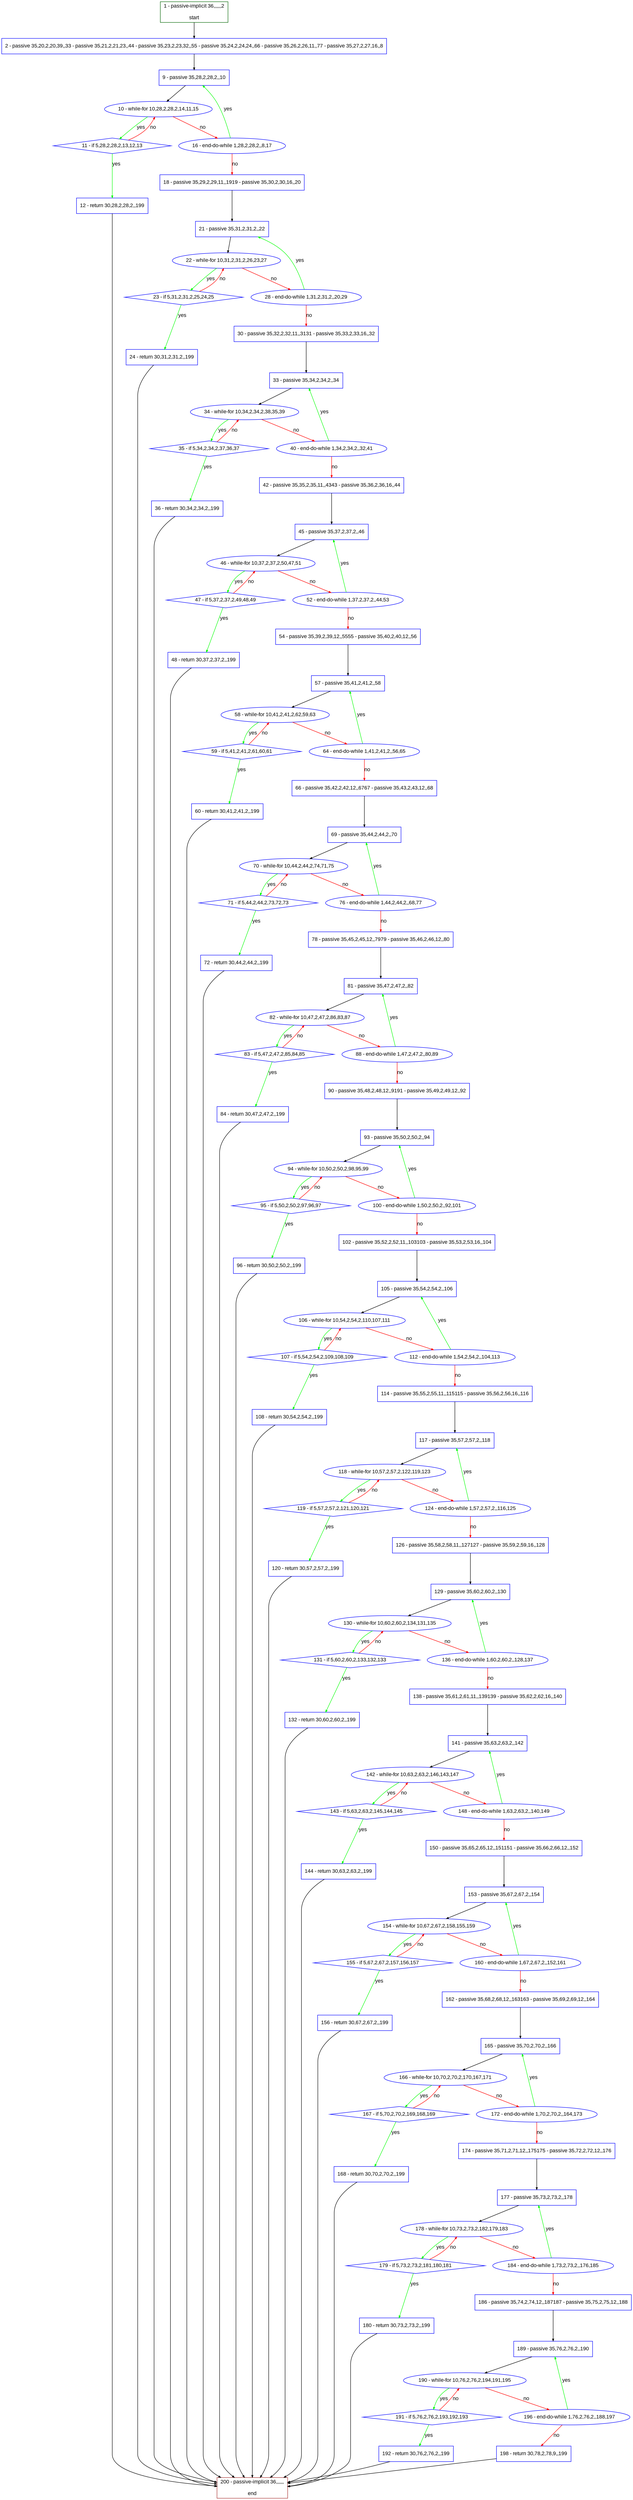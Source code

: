 digraph "" {
  graph [bgcolor="white", fillcolor="#FFFFCC", pack="true", packmode="clust", fontname="Arial", label="", fontsize="12", compound="true", style="rounded,filled"];
  node [node_initialized="no", fillcolor="white", fontname="Arial", label="", color="grey", fontsize="12", fixedsize="false", compound="true", shape="rectangle", style="filled"];
  edge [arrowtail="none", lhead="", fontcolor="black", fontname="Arial", label="", color="black", fontsize="12", arrowhead="normal", arrowsize="0.5", compound="true", ltail="", dir="forward"];
  __N1 [fillcolor="#ffffff", label="2 - passive 35,20,2,20,39,,33 - passive 35,21,2,21,23,,44 - passive 35,23,2,23,32,,55 - passive 35,24,2,24,24,,66 - passive 35,26,2,26,11,,77 - passive 35,27,2,27,16,,8", color="#0000ff", shape="box", style="filled"];
  __N2 [fillcolor="#ffffff", label="1 - passive-implicit 36,,,,,,2\n\nstart", color="#006400", shape="box", style="filled"];
  __N3 [fillcolor="#ffffff", label="9 - passive 35,28,2,28,2,,10", color="#0000ff", shape="box", style="filled"];
  __N4 [fillcolor="#ffffff", label="10 - while-for 10,28,2,28,2,14,11,15", color="#0000ff", shape="oval", style="filled"];
  __N5 [fillcolor="#ffffff", label="11 - if 5,28,2,28,2,13,12,13", color="#0000ff", shape="diamond", style="filled"];
  __N6 [fillcolor="#ffffff", label="16 - end-do-while 1,28,2,28,2,,8,17", color="#0000ff", shape="oval", style="filled"];
  __N7 [fillcolor="#ffffff", label="12 - return 30,28,2,28,2,,199", color="#0000ff", shape="box", style="filled"];
  __N8 [fillcolor="#ffffff", label="200 - passive-implicit 36,,,,,,\n\nend", color="#a52a2a", shape="box", style="filled"];
  __N9 [fillcolor="#ffffff", label="18 - passive 35,29,2,29,11,,1919 - passive 35,30,2,30,16,,20", color="#0000ff", shape="box", style="filled"];
  __N10 [fillcolor="#ffffff", label="21 - passive 35,31,2,31,2,,22", color="#0000ff", shape="box", style="filled"];
  __N11 [fillcolor="#ffffff", label="22 - while-for 10,31,2,31,2,26,23,27", color="#0000ff", shape="oval", style="filled"];
  __N12 [fillcolor="#ffffff", label="23 - if 5,31,2,31,2,25,24,25", color="#0000ff", shape="diamond", style="filled"];
  __N13 [fillcolor="#ffffff", label="28 - end-do-while 1,31,2,31,2,,20,29", color="#0000ff", shape="oval", style="filled"];
  __N14 [fillcolor="#ffffff", label="24 - return 30,31,2,31,2,,199", color="#0000ff", shape="box", style="filled"];
  __N15 [fillcolor="#ffffff", label="30 - passive 35,32,2,32,11,,3131 - passive 35,33,2,33,16,,32", color="#0000ff", shape="box", style="filled"];
  __N16 [fillcolor="#ffffff", label="33 - passive 35,34,2,34,2,,34", color="#0000ff", shape="box", style="filled"];
  __N17 [fillcolor="#ffffff", label="34 - while-for 10,34,2,34,2,38,35,39", color="#0000ff", shape="oval", style="filled"];
  __N18 [fillcolor="#ffffff", label="35 - if 5,34,2,34,2,37,36,37", color="#0000ff", shape="diamond", style="filled"];
  __N19 [fillcolor="#ffffff", label="40 - end-do-while 1,34,2,34,2,,32,41", color="#0000ff", shape="oval", style="filled"];
  __N20 [fillcolor="#ffffff", label="36 - return 30,34,2,34,2,,199", color="#0000ff", shape="box", style="filled"];
  __N21 [fillcolor="#ffffff", label="42 - passive 35,35,2,35,11,,4343 - passive 35,36,2,36,16,,44", color="#0000ff", shape="box", style="filled"];
  __N22 [fillcolor="#ffffff", label="45 - passive 35,37,2,37,2,,46", color="#0000ff", shape="box", style="filled"];
  __N23 [fillcolor="#ffffff", label="46 - while-for 10,37,2,37,2,50,47,51", color="#0000ff", shape="oval", style="filled"];
  __N24 [fillcolor="#ffffff", label="47 - if 5,37,2,37,2,49,48,49", color="#0000ff", shape="diamond", style="filled"];
  __N25 [fillcolor="#ffffff", label="52 - end-do-while 1,37,2,37,2,,44,53", color="#0000ff", shape="oval", style="filled"];
  __N26 [fillcolor="#ffffff", label="48 - return 30,37,2,37,2,,199", color="#0000ff", shape="box", style="filled"];
  __N27 [fillcolor="#ffffff", label="54 - passive 35,39,2,39,12,,5555 - passive 35,40,2,40,12,,56", color="#0000ff", shape="box", style="filled"];
  __N28 [fillcolor="#ffffff", label="57 - passive 35,41,2,41,2,,58", color="#0000ff", shape="box", style="filled"];
  __N29 [fillcolor="#ffffff", label="58 - while-for 10,41,2,41,2,62,59,63", color="#0000ff", shape="oval", style="filled"];
  __N30 [fillcolor="#ffffff", label="59 - if 5,41,2,41,2,61,60,61", color="#0000ff", shape="diamond", style="filled"];
  __N31 [fillcolor="#ffffff", label="64 - end-do-while 1,41,2,41,2,,56,65", color="#0000ff", shape="oval", style="filled"];
  __N32 [fillcolor="#ffffff", label="60 - return 30,41,2,41,2,,199", color="#0000ff", shape="box", style="filled"];
  __N33 [fillcolor="#ffffff", label="66 - passive 35,42,2,42,12,,6767 - passive 35,43,2,43,12,,68", color="#0000ff", shape="box", style="filled"];
  __N34 [fillcolor="#ffffff", label="69 - passive 35,44,2,44,2,,70", color="#0000ff", shape="box", style="filled"];
  __N35 [fillcolor="#ffffff", label="70 - while-for 10,44,2,44,2,74,71,75", color="#0000ff", shape="oval", style="filled"];
  __N36 [fillcolor="#ffffff", label="71 - if 5,44,2,44,2,73,72,73", color="#0000ff", shape="diamond", style="filled"];
  __N37 [fillcolor="#ffffff", label="76 - end-do-while 1,44,2,44,2,,68,77", color="#0000ff", shape="oval", style="filled"];
  __N38 [fillcolor="#ffffff", label="72 - return 30,44,2,44,2,,199", color="#0000ff", shape="box", style="filled"];
  __N39 [fillcolor="#ffffff", label="78 - passive 35,45,2,45,12,,7979 - passive 35,46,2,46,12,,80", color="#0000ff", shape="box", style="filled"];
  __N40 [fillcolor="#ffffff", label="81 - passive 35,47,2,47,2,,82", color="#0000ff", shape="box", style="filled"];
  __N41 [fillcolor="#ffffff", label="82 - while-for 10,47,2,47,2,86,83,87", color="#0000ff", shape="oval", style="filled"];
  __N42 [fillcolor="#ffffff", label="83 - if 5,47,2,47,2,85,84,85", color="#0000ff", shape="diamond", style="filled"];
  __N43 [fillcolor="#ffffff", label="88 - end-do-while 1,47,2,47,2,,80,89", color="#0000ff", shape="oval", style="filled"];
  __N44 [fillcolor="#ffffff", label="84 - return 30,47,2,47,2,,199", color="#0000ff", shape="box", style="filled"];
  __N45 [fillcolor="#ffffff", label="90 - passive 35,48,2,48,12,,9191 - passive 35,49,2,49,12,,92", color="#0000ff", shape="box", style="filled"];
  __N46 [fillcolor="#ffffff", label="93 - passive 35,50,2,50,2,,94", color="#0000ff", shape="box", style="filled"];
  __N47 [fillcolor="#ffffff", label="94 - while-for 10,50,2,50,2,98,95,99", color="#0000ff", shape="oval", style="filled"];
  __N48 [fillcolor="#ffffff", label="95 - if 5,50,2,50,2,97,96,97", color="#0000ff", shape="diamond", style="filled"];
  __N49 [fillcolor="#ffffff", label="100 - end-do-while 1,50,2,50,2,,92,101", color="#0000ff", shape="oval", style="filled"];
  __N50 [fillcolor="#ffffff", label="96 - return 30,50,2,50,2,,199", color="#0000ff", shape="box", style="filled"];
  __N51 [fillcolor="#ffffff", label="102 - passive 35,52,2,52,11,,103103 - passive 35,53,2,53,16,,104", color="#0000ff", shape="box", style="filled"];
  __N52 [fillcolor="#ffffff", label="105 - passive 35,54,2,54,2,,106", color="#0000ff", shape="box", style="filled"];
  __N53 [fillcolor="#ffffff", label="106 - while-for 10,54,2,54,2,110,107,111", color="#0000ff", shape="oval", style="filled"];
  __N54 [fillcolor="#ffffff", label="107 - if 5,54,2,54,2,109,108,109", color="#0000ff", shape="diamond", style="filled"];
  __N55 [fillcolor="#ffffff", label="112 - end-do-while 1,54,2,54,2,,104,113", color="#0000ff", shape="oval", style="filled"];
  __N56 [fillcolor="#ffffff", label="108 - return 30,54,2,54,2,,199", color="#0000ff", shape="box", style="filled"];
  __N57 [fillcolor="#ffffff", label="114 - passive 35,55,2,55,11,,115115 - passive 35,56,2,56,16,,116", color="#0000ff", shape="box", style="filled"];
  __N58 [fillcolor="#ffffff", label="117 - passive 35,57,2,57,2,,118", color="#0000ff", shape="box", style="filled"];
  __N59 [fillcolor="#ffffff", label="118 - while-for 10,57,2,57,2,122,119,123", color="#0000ff", shape="oval", style="filled"];
  __N60 [fillcolor="#ffffff", label="119 - if 5,57,2,57,2,121,120,121", color="#0000ff", shape="diamond", style="filled"];
  __N61 [fillcolor="#ffffff", label="124 - end-do-while 1,57,2,57,2,,116,125", color="#0000ff", shape="oval", style="filled"];
  __N62 [fillcolor="#ffffff", label="120 - return 30,57,2,57,2,,199", color="#0000ff", shape="box", style="filled"];
  __N63 [fillcolor="#ffffff", label="126 - passive 35,58,2,58,11,,127127 - passive 35,59,2,59,16,,128", color="#0000ff", shape="box", style="filled"];
  __N64 [fillcolor="#ffffff", label="129 - passive 35,60,2,60,2,,130", color="#0000ff", shape="box", style="filled"];
  __N65 [fillcolor="#ffffff", label="130 - while-for 10,60,2,60,2,134,131,135", color="#0000ff", shape="oval", style="filled"];
  __N66 [fillcolor="#ffffff", label="131 - if 5,60,2,60,2,133,132,133", color="#0000ff", shape="diamond", style="filled"];
  __N67 [fillcolor="#ffffff", label="136 - end-do-while 1,60,2,60,2,,128,137", color="#0000ff", shape="oval", style="filled"];
  __N68 [fillcolor="#ffffff", label="132 - return 30,60,2,60,2,,199", color="#0000ff", shape="box", style="filled"];
  __N69 [fillcolor="#ffffff", label="138 - passive 35,61,2,61,11,,139139 - passive 35,62,2,62,16,,140", color="#0000ff", shape="box", style="filled"];
  __N70 [fillcolor="#ffffff", label="141 - passive 35,63,2,63,2,,142", color="#0000ff", shape="box", style="filled"];
  __N71 [fillcolor="#ffffff", label="142 - while-for 10,63,2,63,2,146,143,147", color="#0000ff", shape="oval", style="filled"];
  __N72 [fillcolor="#ffffff", label="143 - if 5,63,2,63,2,145,144,145", color="#0000ff", shape="diamond", style="filled"];
  __N73 [fillcolor="#ffffff", label="148 - end-do-while 1,63,2,63,2,,140,149", color="#0000ff", shape="oval", style="filled"];
  __N74 [fillcolor="#ffffff", label="144 - return 30,63,2,63,2,,199", color="#0000ff", shape="box", style="filled"];
  __N75 [fillcolor="#ffffff", label="150 - passive 35,65,2,65,12,,151151 - passive 35,66,2,66,12,,152", color="#0000ff", shape="box", style="filled"];
  __N76 [fillcolor="#ffffff", label="153 - passive 35,67,2,67,2,,154", color="#0000ff", shape="box", style="filled"];
  __N77 [fillcolor="#ffffff", label="154 - while-for 10,67,2,67,2,158,155,159", color="#0000ff", shape="oval", style="filled"];
  __N78 [fillcolor="#ffffff", label="155 - if 5,67,2,67,2,157,156,157", color="#0000ff", shape="diamond", style="filled"];
  __N79 [fillcolor="#ffffff", label="160 - end-do-while 1,67,2,67,2,,152,161", color="#0000ff", shape="oval", style="filled"];
  __N80 [fillcolor="#ffffff", label="156 - return 30,67,2,67,2,,199", color="#0000ff", shape="box", style="filled"];
  __N81 [fillcolor="#ffffff", label="162 - passive 35,68,2,68,12,,163163 - passive 35,69,2,69,12,,164", color="#0000ff", shape="box", style="filled"];
  __N82 [fillcolor="#ffffff", label="165 - passive 35,70,2,70,2,,166", color="#0000ff", shape="box", style="filled"];
  __N83 [fillcolor="#ffffff", label="166 - while-for 10,70,2,70,2,170,167,171", color="#0000ff", shape="oval", style="filled"];
  __N84 [fillcolor="#ffffff", label="167 - if 5,70,2,70,2,169,168,169", color="#0000ff", shape="diamond", style="filled"];
  __N85 [fillcolor="#ffffff", label="172 - end-do-while 1,70,2,70,2,,164,173", color="#0000ff", shape="oval", style="filled"];
  __N86 [fillcolor="#ffffff", label="168 - return 30,70,2,70,2,,199", color="#0000ff", shape="box", style="filled"];
  __N87 [fillcolor="#ffffff", label="174 - passive 35,71,2,71,12,,175175 - passive 35,72,2,72,12,,176", color="#0000ff", shape="box", style="filled"];
  __N88 [fillcolor="#ffffff", label="177 - passive 35,73,2,73,2,,178", color="#0000ff", shape="box", style="filled"];
  __N89 [fillcolor="#ffffff", label="178 - while-for 10,73,2,73,2,182,179,183", color="#0000ff", shape="oval", style="filled"];
  __N90 [fillcolor="#ffffff", label="179 - if 5,73,2,73,2,181,180,181", color="#0000ff", shape="diamond", style="filled"];
  __N91 [fillcolor="#ffffff", label="184 - end-do-while 1,73,2,73,2,,176,185", color="#0000ff", shape="oval", style="filled"];
  __N92 [fillcolor="#ffffff", label="180 - return 30,73,2,73,2,,199", color="#0000ff", shape="box", style="filled"];
  __N93 [fillcolor="#ffffff", label="186 - passive 35,74,2,74,12,,187187 - passive 35,75,2,75,12,,188", color="#0000ff", shape="box", style="filled"];
  __N94 [fillcolor="#ffffff", label="189 - passive 35,76,2,76,2,,190", color="#0000ff", shape="box", style="filled"];
  __N95 [fillcolor="#ffffff", label="190 - while-for 10,76,2,76,2,194,191,195", color="#0000ff", shape="oval", style="filled"];
  __N96 [fillcolor="#ffffff", label="191 - if 5,76,2,76,2,193,192,193", color="#0000ff", shape="diamond", style="filled"];
  __N97 [fillcolor="#ffffff", label="196 - end-do-while 1,76,2,76,2,,188,197", color="#0000ff", shape="oval", style="filled"];
  __N98 [fillcolor="#ffffff", label="192 - return 30,76,2,76,2,,199", color="#0000ff", shape="box", style="filled"];
  __N99 [fillcolor="#ffffff", label="198 - return 30,78,2,78,9,,199", color="#0000ff", shape="box", style="filled"];
  __N2 -> __N1 [arrowtail="none", color="#000000", label="", arrowhead="normal", dir="forward"];
  __N1 -> __N3 [arrowtail="none", color="#000000", label="", arrowhead="normal", dir="forward"];
  __N3 -> __N4 [arrowtail="none", color="#000000", label="", arrowhead="normal", dir="forward"];
  __N4 -> __N5 [arrowtail="none", color="#00ff00", label="yes", arrowhead="normal", dir="forward"];
  __N5 -> __N4 [arrowtail="none", color="#ff0000", label="no", arrowhead="normal", dir="forward"];
  __N4 -> __N6 [arrowtail="none", color="#ff0000", label="no", arrowhead="normal", dir="forward"];
  __N5 -> __N7 [arrowtail="none", color="#00ff00", label="yes", arrowhead="normal", dir="forward"];
  __N7 -> __N8 [arrowtail="none", color="#000000", label="", arrowhead="normal", dir="forward"];
  __N6 -> __N3 [arrowtail="none", color="#00ff00", label="yes", arrowhead="normal", dir="forward"];
  __N6 -> __N9 [arrowtail="none", color="#ff0000", label="no", arrowhead="normal", dir="forward"];
  __N9 -> __N10 [arrowtail="none", color="#000000", label="", arrowhead="normal", dir="forward"];
  __N10 -> __N11 [arrowtail="none", color="#000000", label="", arrowhead="normal", dir="forward"];
  __N11 -> __N12 [arrowtail="none", color="#00ff00", label="yes", arrowhead="normal", dir="forward"];
  __N12 -> __N11 [arrowtail="none", color="#ff0000", label="no", arrowhead="normal", dir="forward"];
  __N11 -> __N13 [arrowtail="none", color="#ff0000", label="no", arrowhead="normal", dir="forward"];
  __N12 -> __N14 [arrowtail="none", color="#00ff00", label="yes", arrowhead="normal", dir="forward"];
  __N14 -> __N8 [arrowtail="none", color="#000000", label="", arrowhead="normal", dir="forward"];
  __N13 -> __N10 [arrowtail="none", color="#00ff00", label="yes", arrowhead="normal", dir="forward"];
  __N13 -> __N15 [arrowtail="none", color="#ff0000", label="no", arrowhead="normal", dir="forward"];
  __N15 -> __N16 [arrowtail="none", color="#000000", label="", arrowhead="normal", dir="forward"];
  __N16 -> __N17 [arrowtail="none", color="#000000", label="", arrowhead="normal", dir="forward"];
  __N17 -> __N18 [arrowtail="none", color="#00ff00", label="yes", arrowhead="normal", dir="forward"];
  __N18 -> __N17 [arrowtail="none", color="#ff0000", label="no", arrowhead="normal", dir="forward"];
  __N17 -> __N19 [arrowtail="none", color="#ff0000", label="no", arrowhead="normal", dir="forward"];
  __N18 -> __N20 [arrowtail="none", color="#00ff00", label="yes", arrowhead="normal", dir="forward"];
  __N20 -> __N8 [arrowtail="none", color="#000000", label="", arrowhead="normal", dir="forward"];
  __N19 -> __N16 [arrowtail="none", color="#00ff00", label="yes", arrowhead="normal", dir="forward"];
  __N19 -> __N21 [arrowtail="none", color="#ff0000", label="no", arrowhead="normal", dir="forward"];
  __N21 -> __N22 [arrowtail="none", color="#000000", label="", arrowhead="normal", dir="forward"];
  __N22 -> __N23 [arrowtail="none", color="#000000", label="", arrowhead="normal", dir="forward"];
  __N23 -> __N24 [arrowtail="none", color="#00ff00", label="yes", arrowhead="normal", dir="forward"];
  __N24 -> __N23 [arrowtail="none", color="#ff0000", label="no", arrowhead="normal", dir="forward"];
  __N23 -> __N25 [arrowtail="none", color="#ff0000", label="no", arrowhead="normal", dir="forward"];
  __N24 -> __N26 [arrowtail="none", color="#00ff00", label="yes", arrowhead="normal", dir="forward"];
  __N26 -> __N8 [arrowtail="none", color="#000000", label="", arrowhead="normal", dir="forward"];
  __N25 -> __N22 [arrowtail="none", color="#00ff00", label="yes", arrowhead="normal", dir="forward"];
  __N25 -> __N27 [arrowtail="none", color="#ff0000", label="no", arrowhead="normal", dir="forward"];
  __N27 -> __N28 [arrowtail="none", color="#000000", label="", arrowhead="normal", dir="forward"];
  __N28 -> __N29 [arrowtail="none", color="#000000", label="", arrowhead="normal", dir="forward"];
  __N29 -> __N30 [arrowtail="none", color="#00ff00", label="yes", arrowhead="normal", dir="forward"];
  __N30 -> __N29 [arrowtail="none", color="#ff0000", label="no", arrowhead="normal", dir="forward"];
  __N29 -> __N31 [arrowtail="none", color="#ff0000", label="no", arrowhead="normal", dir="forward"];
  __N30 -> __N32 [arrowtail="none", color="#00ff00", label="yes", arrowhead="normal", dir="forward"];
  __N32 -> __N8 [arrowtail="none", color="#000000", label="", arrowhead="normal", dir="forward"];
  __N31 -> __N28 [arrowtail="none", color="#00ff00", label="yes", arrowhead="normal", dir="forward"];
  __N31 -> __N33 [arrowtail="none", color="#ff0000", label="no", arrowhead="normal", dir="forward"];
  __N33 -> __N34 [arrowtail="none", color="#000000", label="", arrowhead="normal", dir="forward"];
  __N34 -> __N35 [arrowtail="none", color="#000000", label="", arrowhead="normal", dir="forward"];
  __N35 -> __N36 [arrowtail="none", color="#00ff00", label="yes", arrowhead="normal", dir="forward"];
  __N36 -> __N35 [arrowtail="none", color="#ff0000", label="no", arrowhead="normal", dir="forward"];
  __N35 -> __N37 [arrowtail="none", color="#ff0000", label="no", arrowhead="normal", dir="forward"];
  __N36 -> __N38 [arrowtail="none", color="#00ff00", label="yes", arrowhead="normal", dir="forward"];
  __N38 -> __N8 [arrowtail="none", color="#000000", label="", arrowhead="normal", dir="forward"];
  __N37 -> __N34 [arrowtail="none", color="#00ff00", label="yes", arrowhead="normal", dir="forward"];
  __N37 -> __N39 [arrowtail="none", color="#ff0000", label="no", arrowhead="normal", dir="forward"];
  __N39 -> __N40 [arrowtail="none", color="#000000", label="", arrowhead="normal", dir="forward"];
  __N40 -> __N41 [arrowtail="none", color="#000000", label="", arrowhead="normal", dir="forward"];
  __N41 -> __N42 [arrowtail="none", color="#00ff00", label="yes", arrowhead="normal", dir="forward"];
  __N42 -> __N41 [arrowtail="none", color="#ff0000", label="no", arrowhead="normal", dir="forward"];
  __N41 -> __N43 [arrowtail="none", color="#ff0000", label="no", arrowhead="normal", dir="forward"];
  __N42 -> __N44 [arrowtail="none", color="#00ff00", label="yes", arrowhead="normal", dir="forward"];
  __N44 -> __N8 [arrowtail="none", color="#000000", label="", arrowhead="normal", dir="forward"];
  __N43 -> __N40 [arrowtail="none", color="#00ff00", label="yes", arrowhead="normal", dir="forward"];
  __N43 -> __N45 [arrowtail="none", color="#ff0000", label="no", arrowhead="normal", dir="forward"];
  __N45 -> __N46 [arrowtail="none", color="#000000", label="", arrowhead="normal", dir="forward"];
  __N46 -> __N47 [arrowtail="none", color="#000000", label="", arrowhead="normal", dir="forward"];
  __N47 -> __N48 [arrowtail="none", color="#00ff00", label="yes", arrowhead="normal", dir="forward"];
  __N48 -> __N47 [arrowtail="none", color="#ff0000", label="no", arrowhead="normal", dir="forward"];
  __N47 -> __N49 [arrowtail="none", color="#ff0000", label="no", arrowhead="normal", dir="forward"];
  __N48 -> __N50 [arrowtail="none", color="#00ff00", label="yes", arrowhead="normal", dir="forward"];
  __N50 -> __N8 [arrowtail="none", color="#000000", label="", arrowhead="normal", dir="forward"];
  __N49 -> __N46 [arrowtail="none", color="#00ff00", label="yes", arrowhead="normal", dir="forward"];
  __N49 -> __N51 [arrowtail="none", color="#ff0000", label="no", arrowhead="normal", dir="forward"];
  __N51 -> __N52 [arrowtail="none", color="#000000", label="", arrowhead="normal", dir="forward"];
  __N52 -> __N53 [arrowtail="none", color="#000000", label="", arrowhead="normal", dir="forward"];
  __N53 -> __N54 [arrowtail="none", color="#00ff00", label="yes", arrowhead="normal", dir="forward"];
  __N54 -> __N53 [arrowtail="none", color="#ff0000", label="no", arrowhead="normal", dir="forward"];
  __N53 -> __N55 [arrowtail="none", color="#ff0000", label="no", arrowhead="normal", dir="forward"];
  __N54 -> __N56 [arrowtail="none", color="#00ff00", label="yes", arrowhead="normal", dir="forward"];
  __N56 -> __N8 [arrowtail="none", color="#000000", label="", arrowhead="normal", dir="forward"];
  __N55 -> __N52 [arrowtail="none", color="#00ff00", label="yes", arrowhead="normal", dir="forward"];
  __N55 -> __N57 [arrowtail="none", color="#ff0000", label="no", arrowhead="normal", dir="forward"];
  __N57 -> __N58 [arrowtail="none", color="#000000", label="", arrowhead="normal", dir="forward"];
  __N58 -> __N59 [arrowtail="none", color="#000000", label="", arrowhead="normal", dir="forward"];
  __N59 -> __N60 [arrowtail="none", color="#00ff00", label="yes", arrowhead="normal", dir="forward"];
  __N60 -> __N59 [arrowtail="none", color="#ff0000", label="no", arrowhead="normal", dir="forward"];
  __N59 -> __N61 [arrowtail="none", color="#ff0000", label="no", arrowhead="normal", dir="forward"];
  __N60 -> __N62 [arrowtail="none", color="#00ff00", label="yes", arrowhead="normal", dir="forward"];
  __N62 -> __N8 [arrowtail="none", color="#000000", label="", arrowhead="normal", dir="forward"];
  __N61 -> __N58 [arrowtail="none", color="#00ff00", label="yes", arrowhead="normal", dir="forward"];
  __N61 -> __N63 [arrowtail="none", color="#ff0000", label="no", arrowhead="normal", dir="forward"];
  __N63 -> __N64 [arrowtail="none", color="#000000", label="", arrowhead="normal", dir="forward"];
  __N64 -> __N65 [arrowtail="none", color="#000000", label="", arrowhead="normal", dir="forward"];
  __N65 -> __N66 [arrowtail="none", color="#00ff00", label="yes", arrowhead="normal", dir="forward"];
  __N66 -> __N65 [arrowtail="none", color="#ff0000", label="no", arrowhead="normal", dir="forward"];
  __N65 -> __N67 [arrowtail="none", color="#ff0000", label="no", arrowhead="normal", dir="forward"];
  __N66 -> __N68 [arrowtail="none", color="#00ff00", label="yes", arrowhead="normal", dir="forward"];
  __N68 -> __N8 [arrowtail="none", color="#000000", label="", arrowhead="normal", dir="forward"];
  __N67 -> __N64 [arrowtail="none", color="#00ff00", label="yes", arrowhead="normal", dir="forward"];
  __N67 -> __N69 [arrowtail="none", color="#ff0000", label="no", arrowhead="normal", dir="forward"];
  __N69 -> __N70 [arrowtail="none", color="#000000", label="", arrowhead="normal", dir="forward"];
  __N70 -> __N71 [arrowtail="none", color="#000000", label="", arrowhead="normal", dir="forward"];
  __N71 -> __N72 [arrowtail="none", color="#00ff00", label="yes", arrowhead="normal", dir="forward"];
  __N72 -> __N71 [arrowtail="none", color="#ff0000", label="no", arrowhead="normal", dir="forward"];
  __N71 -> __N73 [arrowtail="none", color="#ff0000", label="no", arrowhead="normal", dir="forward"];
  __N72 -> __N74 [arrowtail="none", color="#00ff00", label="yes", arrowhead="normal", dir="forward"];
  __N74 -> __N8 [arrowtail="none", color="#000000", label="", arrowhead="normal", dir="forward"];
  __N73 -> __N70 [arrowtail="none", color="#00ff00", label="yes", arrowhead="normal", dir="forward"];
  __N73 -> __N75 [arrowtail="none", color="#ff0000", label="no", arrowhead="normal", dir="forward"];
  __N75 -> __N76 [arrowtail="none", color="#000000", label="", arrowhead="normal", dir="forward"];
  __N76 -> __N77 [arrowtail="none", color="#000000", label="", arrowhead="normal", dir="forward"];
  __N77 -> __N78 [arrowtail="none", color="#00ff00", label="yes", arrowhead="normal", dir="forward"];
  __N78 -> __N77 [arrowtail="none", color="#ff0000", label="no", arrowhead="normal", dir="forward"];
  __N77 -> __N79 [arrowtail="none", color="#ff0000", label="no", arrowhead="normal", dir="forward"];
  __N78 -> __N80 [arrowtail="none", color="#00ff00", label="yes", arrowhead="normal", dir="forward"];
  __N80 -> __N8 [arrowtail="none", color="#000000", label="", arrowhead="normal", dir="forward"];
  __N79 -> __N76 [arrowtail="none", color="#00ff00", label="yes", arrowhead="normal", dir="forward"];
  __N79 -> __N81 [arrowtail="none", color="#ff0000", label="no", arrowhead="normal", dir="forward"];
  __N81 -> __N82 [arrowtail="none", color="#000000", label="", arrowhead="normal", dir="forward"];
  __N82 -> __N83 [arrowtail="none", color="#000000", label="", arrowhead="normal", dir="forward"];
  __N83 -> __N84 [arrowtail="none", color="#00ff00", label="yes", arrowhead="normal", dir="forward"];
  __N84 -> __N83 [arrowtail="none", color="#ff0000", label="no", arrowhead="normal", dir="forward"];
  __N83 -> __N85 [arrowtail="none", color="#ff0000", label="no", arrowhead="normal", dir="forward"];
  __N84 -> __N86 [arrowtail="none", color="#00ff00", label="yes", arrowhead="normal", dir="forward"];
  __N86 -> __N8 [arrowtail="none", color="#000000", label="", arrowhead="normal", dir="forward"];
  __N85 -> __N82 [arrowtail="none", color="#00ff00", label="yes", arrowhead="normal", dir="forward"];
  __N85 -> __N87 [arrowtail="none", color="#ff0000", label="no", arrowhead="normal", dir="forward"];
  __N87 -> __N88 [arrowtail="none", color="#000000", label="", arrowhead="normal", dir="forward"];
  __N88 -> __N89 [arrowtail="none", color="#000000", label="", arrowhead="normal", dir="forward"];
  __N89 -> __N90 [arrowtail="none", color="#00ff00", label="yes", arrowhead="normal", dir="forward"];
  __N90 -> __N89 [arrowtail="none", color="#ff0000", label="no", arrowhead="normal", dir="forward"];
  __N89 -> __N91 [arrowtail="none", color="#ff0000", label="no", arrowhead="normal", dir="forward"];
  __N90 -> __N92 [arrowtail="none", color="#00ff00", label="yes", arrowhead="normal", dir="forward"];
  __N92 -> __N8 [arrowtail="none", color="#000000", label="", arrowhead="normal", dir="forward"];
  __N91 -> __N88 [arrowtail="none", color="#00ff00", label="yes", arrowhead="normal", dir="forward"];
  __N91 -> __N93 [arrowtail="none", color="#ff0000", label="no", arrowhead="normal", dir="forward"];
  __N93 -> __N94 [arrowtail="none", color="#000000", label="", arrowhead="normal", dir="forward"];
  __N94 -> __N95 [arrowtail="none", color="#000000", label="", arrowhead="normal", dir="forward"];
  __N95 -> __N96 [arrowtail="none", color="#00ff00", label="yes", arrowhead="normal", dir="forward"];
  __N96 -> __N95 [arrowtail="none", color="#ff0000", label="no", arrowhead="normal", dir="forward"];
  __N95 -> __N97 [arrowtail="none", color="#ff0000", label="no", arrowhead="normal", dir="forward"];
  __N96 -> __N98 [arrowtail="none", color="#00ff00", label="yes", arrowhead="normal", dir="forward"];
  __N98 -> __N8 [arrowtail="none", color="#000000", label="", arrowhead="normal", dir="forward"];
  __N97 -> __N94 [arrowtail="none", color="#00ff00", label="yes", arrowhead="normal", dir="forward"];
  __N97 -> __N99 [arrowtail="none", color="#ff0000", label="no", arrowhead="normal", dir="forward"];
  __N99 -> __N8 [arrowtail="none", color="#000000", label="", arrowhead="normal", dir="forward"];
}
